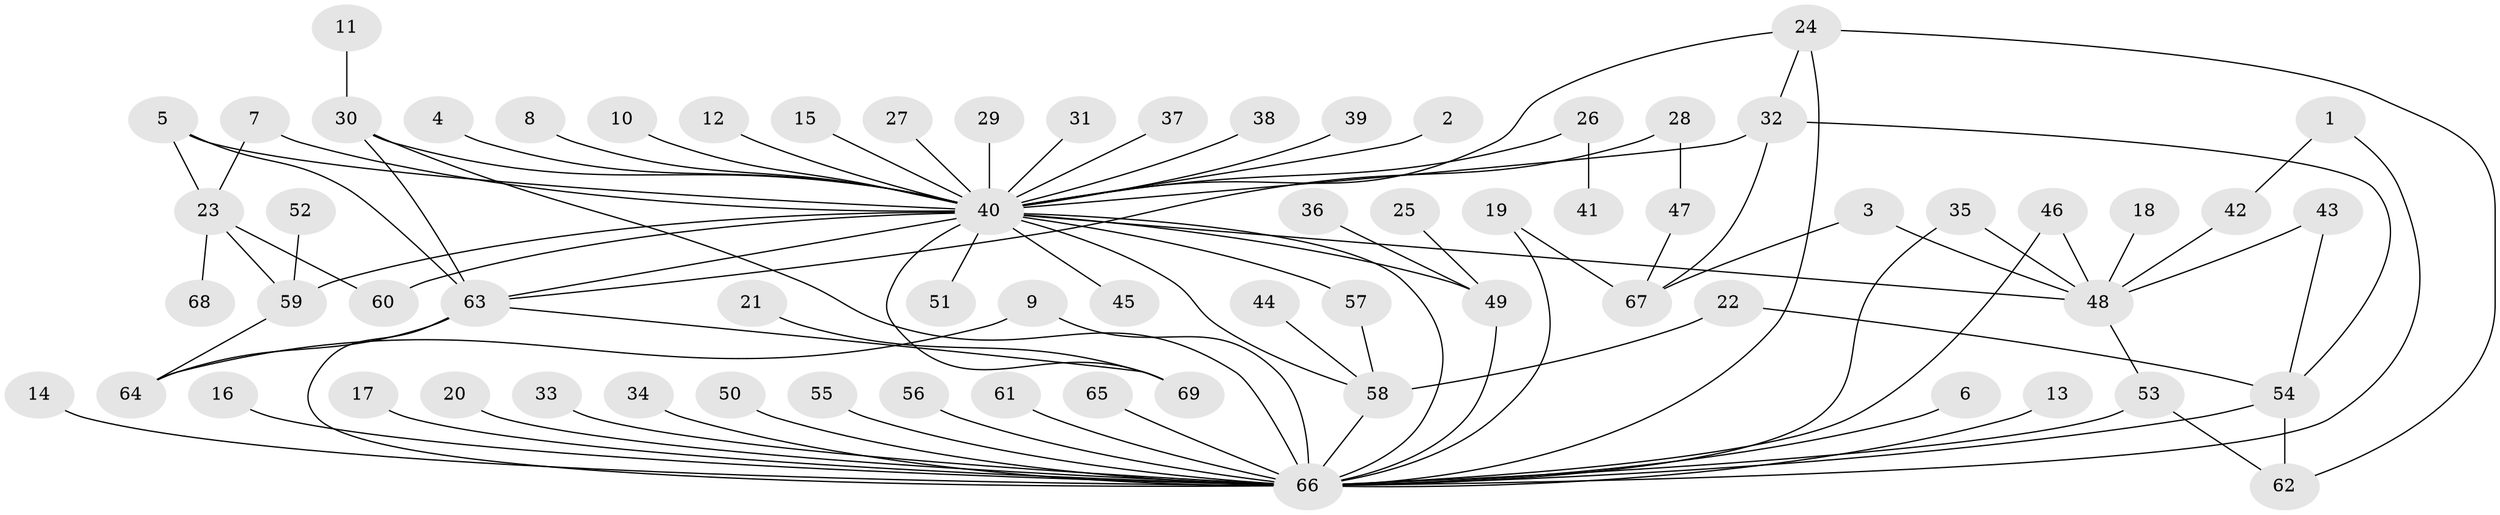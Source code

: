 // original degree distribution, {31: 0.0072992700729927005, 33: 0.0072992700729927005, 2: 0.24817518248175183, 5: 0.058394160583941604, 4: 0.021897810218978103, 3: 0.08029197080291971, 1: 0.5255474452554745, 8: 0.0072992700729927005, 6: 0.029197080291970802, 10: 0.0072992700729927005, 9: 0.0072992700729927005}
// Generated by graph-tools (version 1.1) at 2025/01/03/09/25 03:01:45]
// undirected, 69 vertices, 95 edges
graph export_dot {
graph [start="1"]
  node [color=gray90,style=filled];
  1;
  2;
  3;
  4;
  5;
  6;
  7;
  8;
  9;
  10;
  11;
  12;
  13;
  14;
  15;
  16;
  17;
  18;
  19;
  20;
  21;
  22;
  23;
  24;
  25;
  26;
  27;
  28;
  29;
  30;
  31;
  32;
  33;
  34;
  35;
  36;
  37;
  38;
  39;
  40;
  41;
  42;
  43;
  44;
  45;
  46;
  47;
  48;
  49;
  50;
  51;
  52;
  53;
  54;
  55;
  56;
  57;
  58;
  59;
  60;
  61;
  62;
  63;
  64;
  65;
  66;
  67;
  68;
  69;
  1 -- 42 [weight=1.0];
  1 -- 66 [weight=1.0];
  2 -- 40 [weight=1.0];
  3 -- 48 [weight=1.0];
  3 -- 67 [weight=1.0];
  4 -- 40 [weight=1.0];
  5 -- 23 [weight=1.0];
  5 -- 40 [weight=1.0];
  5 -- 63 [weight=1.0];
  6 -- 66 [weight=1.0];
  7 -- 23 [weight=1.0];
  7 -- 40 [weight=1.0];
  8 -- 40 [weight=1.0];
  9 -- 64 [weight=1.0];
  9 -- 66 [weight=1.0];
  10 -- 40 [weight=1.0];
  11 -- 30 [weight=1.0];
  12 -- 40 [weight=1.0];
  13 -- 66 [weight=1.0];
  14 -- 66 [weight=1.0];
  15 -- 40 [weight=1.0];
  16 -- 66 [weight=1.0];
  17 -- 66 [weight=1.0];
  18 -- 48 [weight=1.0];
  19 -- 66 [weight=1.0];
  19 -- 67 [weight=1.0];
  20 -- 66 [weight=1.0];
  21 -- 69 [weight=1.0];
  22 -- 54 [weight=1.0];
  22 -- 58 [weight=1.0];
  23 -- 59 [weight=1.0];
  23 -- 60 [weight=1.0];
  23 -- 68 [weight=1.0];
  24 -- 32 [weight=1.0];
  24 -- 40 [weight=1.0];
  24 -- 62 [weight=1.0];
  24 -- 66 [weight=1.0];
  25 -- 49 [weight=1.0];
  26 -- 40 [weight=1.0];
  26 -- 41 [weight=1.0];
  27 -- 40 [weight=1.0];
  28 -- 47 [weight=1.0];
  28 -- 63 [weight=1.0];
  29 -- 40 [weight=1.0];
  30 -- 40 [weight=1.0];
  30 -- 63 [weight=1.0];
  30 -- 66 [weight=1.0];
  31 -- 40 [weight=1.0];
  32 -- 40 [weight=1.0];
  32 -- 54 [weight=1.0];
  32 -- 67 [weight=1.0];
  33 -- 66 [weight=1.0];
  34 -- 66 [weight=1.0];
  35 -- 48 [weight=1.0];
  35 -- 66 [weight=2.0];
  36 -- 49 [weight=1.0];
  37 -- 40 [weight=1.0];
  38 -- 40 [weight=1.0];
  39 -- 40 [weight=1.0];
  40 -- 45 [weight=1.0];
  40 -- 48 [weight=1.0];
  40 -- 49 [weight=1.0];
  40 -- 51 [weight=1.0];
  40 -- 57 [weight=1.0];
  40 -- 58 [weight=1.0];
  40 -- 59 [weight=1.0];
  40 -- 60 [weight=1.0];
  40 -- 63 [weight=1.0];
  40 -- 66 [weight=1.0];
  40 -- 69 [weight=1.0];
  42 -- 48 [weight=1.0];
  43 -- 48 [weight=1.0];
  43 -- 54 [weight=1.0];
  44 -- 58 [weight=1.0];
  46 -- 48 [weight=1.0];
  46 -- 66 [weight=1.0];
  47 -- 67 [weight=1.0];
  48 -- 53 [weight=1.0];
  49 -- 66 [weight=1.0];
  50 -- 66 [weight=1.0];
  52 -- 59 [weight=1.0];
  53 -- 62 [weight=1.0];
  53 -- 66 [weight=1.0];
  54 -- 62 [weight=1.0];
  54 -- 66 [weight=1.0];
  55 -- 66 [weight=1.0];
  56 -- 66 [weight=1.0];
  57 -- 58 [weight=1.0];
  58 -- 66 [weight=1.0];
  59 -- 64 [weight=1.0];
  61 -- 66 [weight=1.0];
  63 -- 64 [weight=1.0];
  63 -- 66 [weight=1.0];
  63 -- 69 [weight=1.0];
  65 -- 66 [weight=1.0];
}
